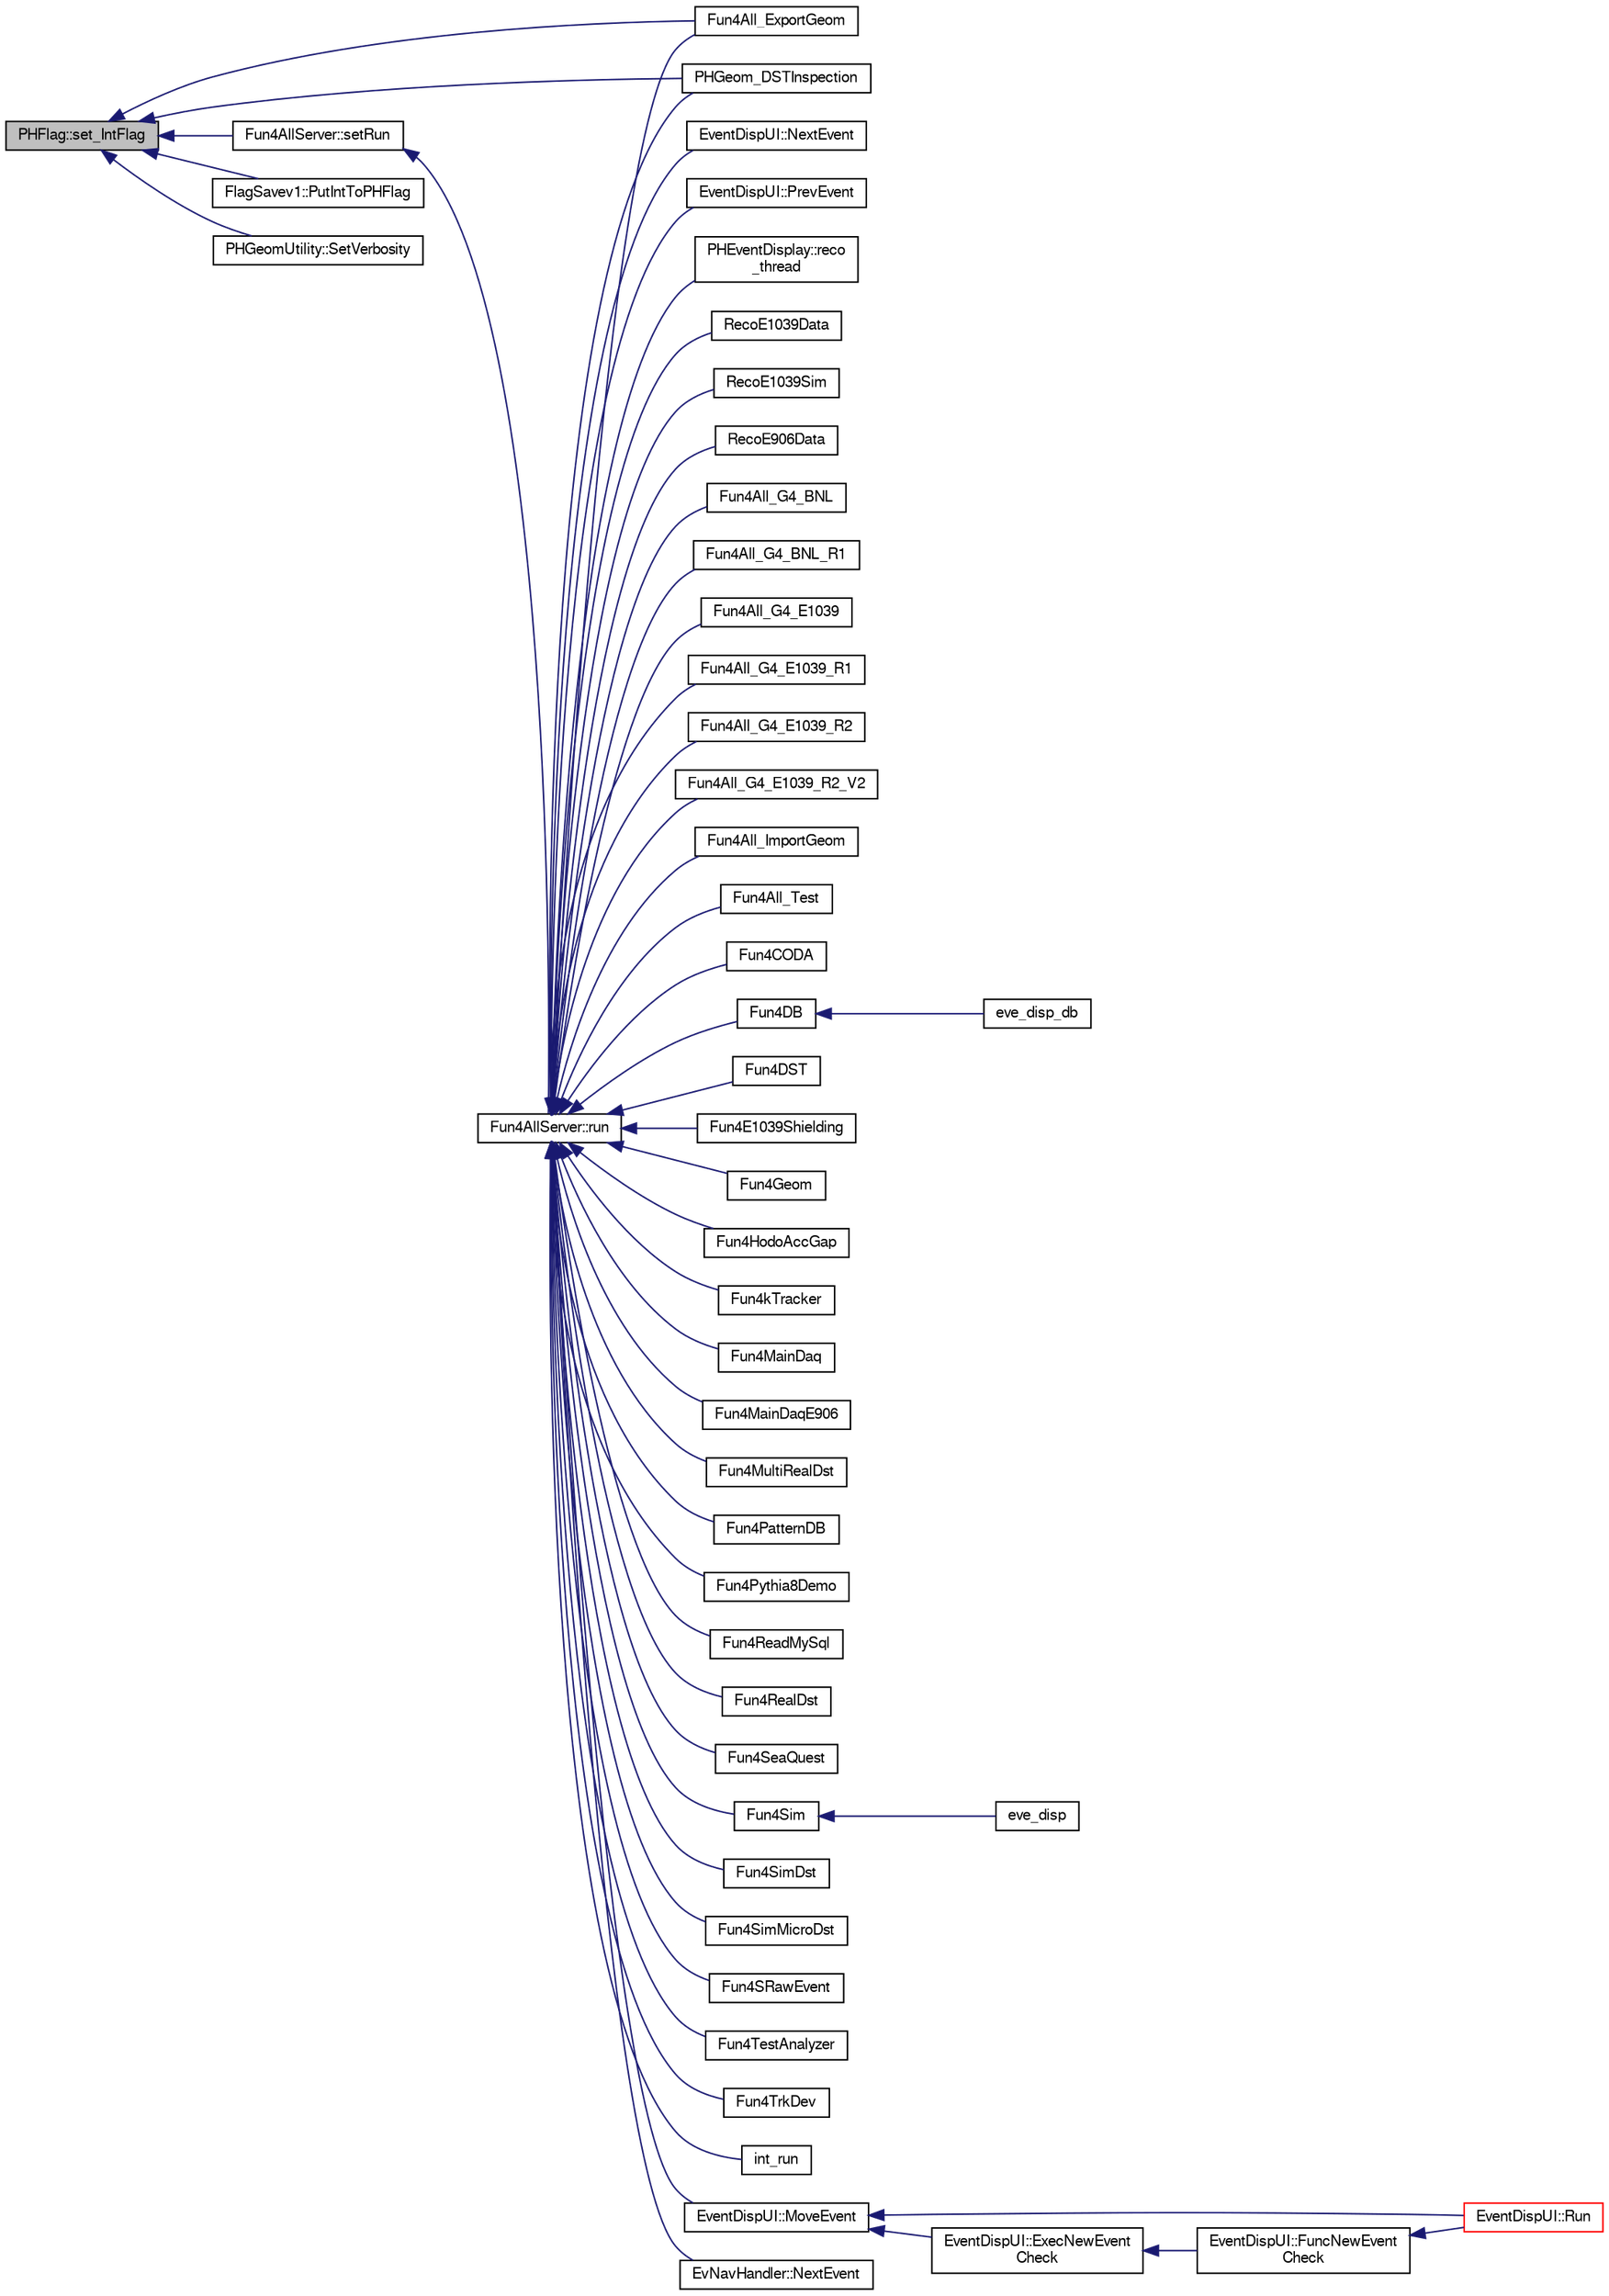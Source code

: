 digraph "PHFlag::set_IntFlag"
{
  bgcolor="transparent";
  edge [fontname="FreeSans",fontsize="10",labelfontname="FreeSans",labelfontsize="10"];
  node [fontname="FreeSans",fontsize="10",shape=record];
  rankdir="LR";
  Node1 [label="PHFlag::set_IntFlag",height=0.2,width=0.4,color="black", fillcolor="grey75", style="filled" fontcolor="black"];
  Node1 -> Node2 [dir="back",color="midnightblue",fontsize="10",style="solid",fontname="FreeSans"];
  Node2 [label="Fun4All_ExportGeom",height=0.2,width=0.4,color="black",URL="$df/d51/Fun4All__ExportGeom_8C.html#a582925c51bad38d562cf19e71211adfd",tooltip="get geometry from DST file and output TGeoManager ROOT files or other formats of geometry files ..."];
  Node1 -> Node3 [dir="back",color="midnightblue",fontsize="10",style="solid",fontname="FreeSans"];
  Node3 [label="PHGeom_DSTInspection",height=0.2,width=0.4,color="black",URL="$d6/deb/PHGeom__DSTInspection_8C.html#a8a06a40e2950cd31dda512c040049cd0"];
  Node1 -> Node4 [dir="back",color="midnightblue",fontsize="10",style="solid",fontname="FreeSans"];
  Node4 [label="FlagSavev1::PutIntToPHFlag",height=0.2,width=0.4,color="black",URL="$da/db3/classFlagSavev1.html#a4984f65c063fd570012bbcbc9f3cbaf3"];
  Node1 -> Node5 [dir="back",color="midnightblue",fontsize="10",style="solid",fontname="FreeSans"];
  Node5 [label="Fun4AllServer::setRun",height=0.2,width=0.4,color="black",URL="$da/d29/classFun4AllServer.html#af1002b9170308da078c0e14a5ac4b514"];
  Node5 -> Node6 [dir="back",color="midnightblue",fontsize="10",style="solid",fontname="FreeSans"];
  Node6 [label="Fun4AllServer::run",height=0.2,width=0.4,color="black",URL="$da/d29/classFun4AllServer.html#a11bbc8b2f53bc06e0b05ee202dd6372a",tooltip="run n events (0 means up to end of file) "];
  Node6 -> Node2 [dir="back",color="midnightblue",fontsize="10",style="solid",fontname="FreeSans"];
  Node6 -> Node7 [dir="back",color="midnightblue",fontsize="10",style="solid",fontname="FreeSans"];
  Node7 [label="Fun4All_G4_BNL",height=0.2,width=0.4,color="black",URL="$d9/de0/Fun4All__G4__BNL_8C.html#a62a558c2bb73d1be82a65b16f52ce2e0"];
  Node6 -> Node8 [dir="back",color="midnightblue",fontsize="10",style="solid",fontname="FreeSans"];
  Node8 [label="Fun4All_G4_BNL_R1",height=0.2,width=0.4,color="black",URL="$de/dad/Fun4All__G4__BNL__R1_8C.html#a361be596f3554cfa3d0fc26346c50c31"];
  Node6 -> Node9 [dir="back",color="midnightblue",fontsize="10",style="solid",fontname="FreeSans"];
  Node9 [label="Fun4All_G4_E1039",height=0.2,width=0.4,color="black",URL="$d1/d24/Fun4All__G4__E1039_8C.html#ad81863c21df83a735c57713bc9ec59b1"];
  Node6 -> Node10 [dir="back",color="midnightblue",fontsize="10",style="solid",fontname="FreeSans"];
  Node10 [label="Fun4All_G4_E1039_R1",height=0.2,width=0.4,color="black",URL="$de/d10/Fun4All__G4__E1039__R1_8C.html#aa484b834b55e3114dfd4cd82dcd11831"];
  Node6 -> Node11 [dir="back",color="midnightblue",fontsize="10",style="solid",fontname="FreeSans"];
  Node11 [label="Fun4All_G4_E1039_R2",height=0.2,width=0.4,color="black",URL="$df/d98/Fun4All__G4__E1039__R2_8C.html#a0cc5938b98723b2d5216049aad7edb01"];
  Node6 -> Node12 [dir="back",color="midnightblue",fontsize="10",style="solid",fontname="FreeSans"];
  Node12 [label="Fun4All_G4_E1039_R2_V2",height=0.2,width=0.4,color="black",URL="$d1/d91/Fun4All__G4__E1039__R2__V2_8C.html#a89f8b08cddafb17f4ba14e509a0ca1db"];
  Node6 -> Node13 [dir="back",color="midnightblue",fontsize="10",style="solid",fontname="FreeSans"];
  Node13 [label="Fun4All_ImportGeom",height=0.2,width=0.4,color="black",URL="$d9/d0f/Fun4All__ImportGeom_8C.html#a3388968a8dae60e9eb62b1126f747b6a",tooltip="Read in a Geometry file, and output DST and ROOT TGeo files. "];
  Node6 -> Node14 [dir="back",color="midnightblue",fontsize="10",style="solid",fontname="FreeSans"];
  Node14 [label="Fun4All_Test",height=0.2,width=0.4,color="black",URL="$d5/db4/Fun4All__Test_8C.html#ae69a57ea66fbed58544200f95796a66f"];
  Node6 -> Node15 [dir="back",color="midnightblue",fontsize="10",style="solid",fontname="FreeSans"];
  Node15 [label="Fun4CODA",height=0.2,width=0.4,color="black",URL="$db/dbe/Fun4CODA_8C.html#a1bbee777074605aa2a59ddf9b2b52742"];
  Node6 -> Node16 [dir="back",color="midnightblue",fontsize="10",style="solid",fontname="FreeSans"];
  Node16 [label="Fun4DB",height=0.2,width=0.4,color="black",URL="$df/dc0/Fun4DB_8C.html#a156048b96f7485e3cc410afbc05fc286"];
  Node16 -> Node17 [dir="back",color="midnightblue",fontsize="10",style="solid",fontname="FreeSans"];
  Node17 [label="eve_disp_db",height=0.2,width=0.4,color="black",URL="$de/d2a/eve__disp__db_8C.html#aa8b45dd9cf940c8aff427aed5d9db19f"];
  Node6 -> Node18 [dir="back",color="midnightblue",fontsize="10",style="solid",fontname="FreeSans"];
  Node18 [label="Fun4DST",height=0.2,width=0.4,color="black",URL="$de/daf/Fun4DST_8C.html#a6a43c5ad028285b022976fa872e60cbc"];
  Node6 -> Node19 [dir="back",color="midnightblue",fontsize="10",style="solid",fontname="FreeSans"];
  Node19 [label="Fun4E1039Shielding",height=0.2,width=0.4,color="black",URL="$d2/d24/Fun4E1039Shielding_8C.html#a42592782dd55d6e219305ff678a00dc2"];
  Node6 -> Node20 [dir="back",color="midnightblue",fontsize="10",style="solid",fontname="FreeSans"];
  Node20 [label="Fun4Geom",height=0.2,width=0.4,color="black",URL="$db/d7c/Fun4DumpGeom_8C.html#ac8b66de3cf15072c6969f76f6b8f7f4c"];
  Node6 -> Node21 [dir="back",color="midnightblue",fontsize="10",style="solid",fontname="FreeSans"];
  Node21 [label="Fun4HodoAccGap",height=0.2,width=0.4,color="black",URL="$d6/d6a/Fun4HodoAccGap_8C.html#a7aaa0687f144d5e7b417d7e9ac5f36da"];
  Node6 -> Node22 [dir="back",color="midnightblue",fontsize="10",style="solid",fontname="FreeSans"];
  Node22 [label="Fun4kTracker",height=0.2,width=0.4,color="black",URL="$dd/d7d/Fun4kTracker_8C.html#abe7052288e4678d0346333383ad821ff"];
  Node6 -> Node23 [dir="back",color="midnightblue",fontsize="10",style="solid",fontname="FreeSans"];
  Node23 [label="Fun4MainDaq",height=0.2,width=0.4,color="black",URL="$df/d6a/e1039-core_2online_2macros_2Fun4MainDaq_8C.html#ab9151bcfc5d35e7a25c9cf86fddd2bd2",tooltip="Fun4MainDaq.C: Fun4all macro to decode the MainDAQ data. "];
  Node6 -> Node24 [dir="back",color="midnightblue",fontsize="10",style="solid",fontname="FreeSans"];
  Node24 [label="Fun4MainDaqE906",height=0.2,width=0.4,color="black",URL="$d1/d6b/Fun4MainDaqE906_8C.html#a3617355b5c033a5635408b1cd8c29c35",tooltip="Fun4MainDaq.C: Fun4all macro to decode the MainDAQ data. "];
  Node6 -> Node25 [dir="back",color="midnightblue",fontsize="10",style="solid",fontname="FreeSans"];
  Node25 [label="Fun4MultiRealDst",height=0.2,width=0.4,color="black",URL="$da/daa/Fun4RealDst_8C.html#aa80eadb6952b5d52a756d7cf52d05770",tooltip="Function to analyze multiple DST files. "];
  Node6 -> Node26 [dir="back",color="midnightblue",fontsize="10",style="solid",fontname="FreeSans"];
  Node26 [label="Fun4PatternDB",height=0.2,width=0.4,color="black",URL="$d7/d66/Fun4PatternDB_8C.html#a9e68afec0dfdd12961d550386529d5eb"];
  Node6 -> Node27 [dir="back",color="midnightblue",fontsize="10",style="solid",fontname="FreeSans"];
  Node27 [label="Fun4Pythia8Demo",height=0.2,width=0.4,color="black",URL="$de/d66/Fun4Pythia8Demo_8C.html#a6a06be36766511c5ad76013c9cbfe5b5"];
  Node6 -> Node28 [dir="back",color="midnightblue",fontsize="10",style="solid",fontname="FreeSans"];
  Node28 [label="Fun4ReadMySql",height=0.2,width=0.4,color="black",URL="$d9/d8c/Fun4ReadMySql_8C.html#a82110168fa15d41b073c27eeadfc0ff3"];
  Node6 -> Node29 [dir="back",color="midnightblue",fontsize="10",style="solid",fontname="FreeSans"];
  Node29 [label="Fun4RealDst",height=0.2,width=0.4,color="black",URL="$da/daa/Fun4RealDst_8C.html#af2bc551d71266cd8c5a6daeea6a861d8",tooltip="Fun4MainDaq.C: Fun4all macro to decode the MainDAQ data. "];
  Node6 -> Node30 [dir="back",color="midnightblue",fontsize="10",style="solid",fontname="FreeSans"];
  Node30 [label="Fun4SeaQuest",height=0.2,width=0.4,color="black",URL="$d6/d4c/Fun4SeaQuest_8C.html#a81bffd149f5c71602cb40eb0f45019c3"];
  Node6 -> Node31 [dir="back",color="midnightblue",fontsize="10",style="solid",fontname="FreeSans"];
  Node31 [label="Fun4Sim",height=0.2,width=0.4,color="black",URL="$d7/d65/e1039-core_2macros_2Fun4Sim_8C.html#a5e9276116ae0064f58b288a1e0e4e3db"];
  Node31 -> Node32 [dir="back",color="midnightblue",fontsize="10",style="solid",fontname="FreeSans"];
  Node32 [label="eve_disp",height=0.2,width=0.4,color="black",URL="$d2/d96/eve__disp_8C.html#abeb034dea489ef1866373d2464ec5721"];
  Node6 -> Node33 [dir="back",color="midnightblue",fontsize="10",style="solid",fontname="FreeSans"];
  Node33 [label="Fun4SimDst",height=0.2,width=0.4,color="black",URL="$db/dba/Fun4SimDst_8C.html#abf0708efff889232b6c0a7359cfb70ae",tooltip="Fun4SimDst.C: Fun4all macro to analyze the E1039 simulated DST files. "];
  Node6 -> Node34 [dir="back",color="midnightblue",fontsize="10",style="solid",fontname="FreeSans"];
  Node34 [label="Fun4SimMicroDst",height=0.2,width=0.4,color="black",URL="$d6/dac/Fun4SimMicroDst_8C.html#ab980c780491ded824d61247fc1fa6127",tooltip="Fun4SimMicroDst.C: Fun4all macro to analyze you uDST. "];
  Node6 -> Node35 [dir="back",color="midnightblue",fontsize="10",style="solid",fontname="FreeSans"];
  Node35 [label="Fun4SRawEvent",height=0.2,width=0.4,color="black",URL="$d8/de7/Fun4SRawEvent_8C.html#aaa9bb2e956ce860a8cb6e7845bcc4ed5"];
  Node6 -> Node36 [dir="back",color="midnightblue",fontsize="10",style="solid",fontname="FreeSans"];
  Node36 [label="Fun4TestAnalyzer",height=0.2,width=0.4,color="black",URL="$de/d48/Fun4TestAnalyzer_8C.html#af993f3ce438e5ebcb52b97e41124a3db"];
  Node6 -> Node37 [dir="back",color="midnightblue",fontsize="10",style="solid",fontname="FreeSans"];
  Node37 [label="Fun4TrkDev",height=0.2,width=0.4,color="black",URL="$d2/d3a/Fun4TrkDev_8C.html#abd98cf50196a6ad7cb2289d1f0442b73"];
  Node6 -> Node38 [dir="back",color="midnightblue",fontsize="10",style="solid",fontname="FreeSans"];
  Node38 [label="int_run",height=0.2,width=0.4,color="black",URL="$d1/da2/E1039Shielding_2int__run_8C.html#a088590a1a5b93b904ba076de8ca1ef82"];
  Node6 -> Node39 [dir="back",color="midnightblue",fontsize="10",style="solid",fontname="FreeSans"];
  Node39 [label="EventDispUI::MoveEvent",height=0.2,width=0.4,color="black",URL="$d8/d6d/classEventDispUI.html#a56a1055e13ce1e361c85c1820e44a9b3"];
  Node39 -> Node40 [dir="back",color="midnightblue",fontsize="10",style="solid",fontname="FreeSans"];
  Node40 [label="EventDispUI::ExecNewEvent\lCheck",height=0.2,width=0.4,color="black",URL="$d8/d6d/classEventDispUI.html#a981ae05d65de438d952e0de96e5c5668"];
  Node40 -> Node41 [dir="back",color="midnightblue",fontsize="10",style="solid",fontname="FreeSans"];
  Node41 [label="EventDispUI::FuncNewEvent\lCheck",height=0.2,width=0.4,color="black",URL="$d8/d6d/classEventDispUI.html#a134e46147eb8dd92bf6557a609984a00"];
  Node41 -> Node42 [dir="back",color="midnightblue",fontsize="10",style="solid",fontname="FreeSans"];
  Node42 [label="EventDispUI::Run",height=0.2,width=0.4,color="red",URL="$d8/d6d/classEventDispUI.html#a7f8c09eb13c68412e90040c07ce9ee84"];
  Node39 -> Node42 [dir="back",color="midnightblue",fontsize="10",style="solid",fontname="FreeSans"];
  Node6 -> Node43 [dir="back",color="midnightblue",fontsize="10",style="solid",fontname="FreeSans"];
  Node43 [label="EvNavHandler::NextEvent",height=0.2,width=0.4,color="black",URL="$d2/d99/classEvNavHandler.html#ad5d302e05a2917dbcf1d4b66453b7187"];
  Node6 -> Node44 [dir="back",color="midnightblue",fontsize="10",style="solid",fontname="FreeSans"];
  Node44 [label="EventDispUI::NextEvent",height=0.2,width=0.4,color="black",URL="$d8/d6d/classEventDispUI.html#a93421e77c003c06c1aff15cd2adb1c9a"];
  Node6 -> Node3 [dir="back",color="midnightblue",fontsize="10",style="solid",fontname="FreeSans"];
  Node6 -> Node45 [dir="back",color="midnightblue",fontsize="10",style="solid",fontname="FreeSans"];
  Node45 [label="EventDispUI::PrevEvent",height=0.2,width=0.4,color="black",URL="$d8/d6d/classEventDispUI.html#ae9dafaeb3aef27cf0a38037faf17562d"];
  Node6 -> Node46 [dir="back",color="midnightblue",fontsize="10",style="solid",fontname="FreeSans"];
  Node46 [label="PHEventDisplay::reco\l_thread",height=0.2,width=0.4,color="black",URL="$d1/dce/classPHEventDisplay.html#adbfbc3b91e5fae081419271b60e74452"];
  Node6 -> Node47 [dir="back",color="midnightblue",fontsize="10",style="solid",fontname="FreeSans"];
  Node47 [label="RecoE1039Data",height=0.2,width=0.4,color="black",URL="$db/dea/RecoE1039Data_8C.html#a619388c470b52b98a611cb6f18ba24c1"];
  Node6 -> Node48 [dir="back",color="midnightblue",fontsize="10",style="solid",fontname="FreeSans"];
  Node48 [label="RecoE1039Sim",height=0.2,width=0.4,color="black",URL="$d0/d9c/RecoE1039Sim_8C.html#a07edfd7b51752cb53ea50911050a8511"];
  Node6 -> Node49 [dir="back",color="midnightblue",fontsize="10",style="solid",fontname="FreeSans"];
  Node49 [label="RecoE906Data",height=0.2,width=0.4,color="black",URL="$df/d0c/RecoE906Data_8C.html#ad032525ca693000ba382d14d82bf9f2b"];
  Node1 -> Node50 [dir="back",color="midnightblue",fontsize="10",style="solid",fontname="FreeSans"];
  Node50 [label="PHGeomUtility::SetVerbosity",height=0.2,width=0.4,color="black",URL="$d2/da1/classPHGeomUtility.html#ab5bab1c037b85be537f586e6972c3973",tooltip="Verbosity for geometry IO like, TGeoMangers. "];
}
